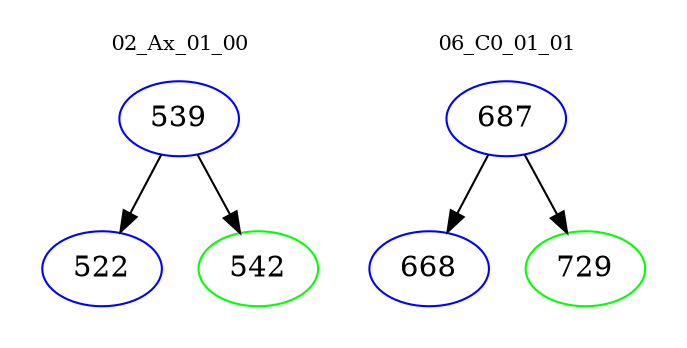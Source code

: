 digraph{
subgraph cluster_0 {
color = white
label = "02_Ax_01_00";
fontsize=10;
T0_539 [label="539", color="blue"]
T0_539 -> T0_522 [color="black"]
T0_522 [label="522", color="blue"]
T0_539 -> T0_542 [color="black"]
T0_542 [label="542", color="green"]
}
subgraph cluster_1 {
color = white
label = "06_C0_01_01";
fontsize=10;
T1_687 [label="687", color="blue"]
T1_687 -> T1_668 [color="black"]
T1_668 [label="668", color="blue"]
T1_687 -> T1_729 [color="black"]
T1_729 [label="729", color="green"]
}
}
